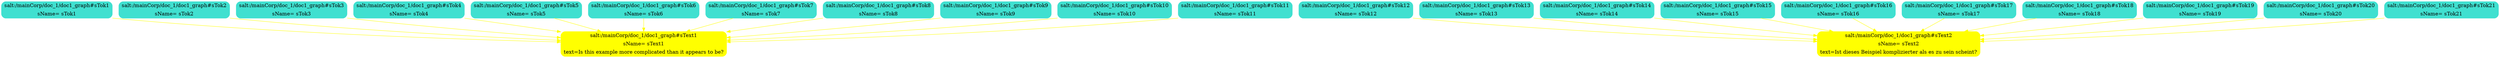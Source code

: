 digraph G {
ordering=out;
<salt:/mainCorp/doc_1/doc1_graph#sTok1> -> <salt:/mainCorp/doc_1/doc1_graph#sText1>[color=yellow,style=filled];
<salt:/mainCorp/doc_1/doc1_graph#sTok2> -> <salt:/mainCorp/doc_1/doc1_graph#sText1>[color=yellow,style=filled];
<salt:/mainCorp/doc_1/doc1_graph#sTok3> -> <salt:/mainCorp/doc_1/doc1_graph#sText1>[color=yellow,style=filled];
<salt:/mainCorp/doc_1/doc1_graph#sTok4> -> <salt:/mainCorp/doc_1/doc1_graph#sText1>[color=yellow,style=filled];
<salt:/mainCorp/doc_1/doc1_graph#sTok5> -> <salt:/mainCorp/doc_1/doc1_graph#sText1>[color=yellow,style=filled];
<salt:/mainCorp/doc_1/doc1_graph#sTok6> -> <salt:/mainCorp/doc_1/doc1_graph#sText1>[color=yellow,style=filled];
<salt:/mainCorp/doc_1/doc1_graph#sTok7> -> <salt:/mainCorp/doc_1/doc1_graph#sText1>[color=yellow,style=filled];
<salt:/mainCorp/doc_1/doc1_graph#sTok8> -> <salt:/mainCorp/doc_1/doc1_graph#sText1>[color=yellow,style=filled];
<salt:/mainCorp/doc_1/doc1_graph#sTok9> -> <salt:/mainCorp/doc_1/doc1_graph#sText1>[color=yellow,style=filled];
<salt:/mainCorp/doc_1/doc1_graph#sTok10> -> <salt:/mainCorp/doc_1/doc1_graph#sText1>[color=yellow,style=filled];
<salt:/mainCorp/doc_1/doc1_graph#sTok11> -> <salt:/mainCorp/doc_1/doc1_graph#sText1>[color=yellow,style=filled];
<salt:/mainCorp/doc_1/doc1_graph#sTok12> -> <salt:/mainCorp/doc_1/doc1_graph#sText2>[color=yellow,style=filled];
<salt:/mainCorp/doc_1/doc1_graph#sTok13> -> <salt:/mainCorp/doc_1/doc1_graph#sText2>[color=yellow,style=filled];
<salt:/mainCorp/doc_1/doc1_graph#sTok14> -> <salt:/mainCorp/doc_1/doc1_graph#sText2>[color=yellow,style=filled];
<salt:/mainCorp/doc_1/doc1_graph#sTok15> -> <salt:/mainCorp/doc_1/doc1_graph#sText2>[color=yellow,style=filled];
<salt:/mainCorp/doc_1/doc1_graph#sTok16> -> <salt:/mainCorp/doc_1/doc1_graph#sText2>[color=yellow,style=filled];
<salt:/mainCorp/doc_1/doc1_graph#sTok17> -> <salt:/mainCorp/doc_1/doc1_graph#sText2>[color=yellow,style=filled];
<salt:/mainCorp/doc_1/doc1_graph#sTok18> -> <salt:/mainCorp/doc_1/doc1_graph#sText2>[color=yellow,style=filled];
<salt:/mainCorp/doc_1/doc1_graph#sTok19> -> <salt:/mainCorp/doc_1/doc1_graph#sText2>[color=yellow,style=filled];
<salt:/mainCorp/doc_1/doc1_graph#sTok20> -> <salt:/mainCorp/doc_1/doc1_graph#sText2>[color=yellow,style=filled];
<salt:/mainCorp/doc_1/doc1_graph#sTok21> -> <salt:/mainCorp/doc_1/doc1_graph#sText2>[color=yellow,style=filled];
{
rank=max;
<salt:/mainCorp/doc_1/doc1_graph#sText1>[shape=Mrecord,color=yellow,style=filled,label="{{salt:/mainCorp/doc_1/doc1_graph#sText1}|{sName= sText1}|{text=Is this example more complicated than it appears to be?}}"];
<salt:/mainCorp/doc_1/doc1_graph#sText2>[shape=Mrecord,color=yellow,style=filled,label="{{salt:/mainCorp/doc_1/doc1_graph#sText2}|{sName= sText2}|{text=Ist dieses Beispiel komplizierter als es zu sein scheint?}}"];
}
{
rank=same;
<salt:/mainCorp/doc_1/doc1_graph#sTok1>[shape=Mrecord,color=turquoise,style=filled,label="{{salt:/mainCorp/doc_1/doc1_graph#sTok1}|{sName= sTok1}}"];
<salt:/mainCorp/doc_1/doc1_graph#sTok2>[shape=Mrecord,color=turquoise,style=filled,label="{{salt:/mainCorp/doc_1/doc1_graph#sTok2}|{sName= sTok2}}"];
<salt:/mainCorp/doc_1/doc1_graph#sTok3>[shape=Mrecord,color=turquoise,style=filled,label="{{salt:/mainCorp/doc_1/doc1_graph#sTok3}|{sName= sTok3}}"];
<salt:/mainCorp/doc_1/doc1_graph#sTok4>[shape=Mrecord,color=turquoise,style=filled,label="{{salt:/mainCorp/doc_1/doc1_graph#sTok4}|{sName= sTok4}}"];
<salt:/mainCorp/doc_1/doc1_graph#sTok5>[shape=Mrecord,color=turquoise,style=filled,label="{{salt:/mainCorp/doc_1/doc1_graph#sTok5}|{sName= sTok5}}"];
<salt:/mainCorp/doc_1/doc1_graph#sTok6>[shape=Mrecord,color=turquoise,style=filled,label="{{salt:/mainCorp/doc_1/doc1_graph#sTok6}|{sName= sTok6}}"];
<salt:/mainCorp/doc_1/doc1_graph#sTok7>[shape=Mrecord,color=turquoise,style=filled,label="{{salt:/mainCorp/doc_1/doc1_graph#sTok7}|{sName= sTok7}}"];
<salt:/mainCorp/doc_1/doc1_graph#sTok8>[shape=Mrecord,color=turquoise,style=filled,label="{{salt:/mainCorp/doc_1/doc1_graph#sTok8}|{sName= sTok8}}"];
<salt:/mainCorp/doc_1/doc1_graph#sTok9>[shape=Mrecord,color=turquoise,style=filled,label="{{salt:/mainCorp/doc_1/doc1_graph#sTok9}|{sName= sTok9}}"];
<salt:/mainCorp/doc_1/doc1_graph#sTok10>[shape=Mrecord,color=turquoise,style=filled,label="{{salt:/mainCorp/doc_1/doc1_graph#sTok10}|{sName= sTok10}}"];
<salt:/mainCorp/doc_1/doc1_graph#sTok11>[shape=Mrecord,color=turquoise,style=filled,label="{{salt:/mainCorp/doc_1/doc1_graph#sTok11}|{sName= sTok11}}"];
<salt:/mainCorp/doc_1/doc1_graph#sTok12>[shape=Mrecord,color=turquoise,style=filled,label="{{salt:/mainCorp/doc_1/doc1_graph#sTok12}|{sName= sTok12}}"];
<salt:/mainCorp/doc_1/doc1_graph#sTok13>[shape=Mrecord,color=turquoise,style=filled,label="{{salt:/mainCorp/doc_1/doc1_graph#sTok13}|{sName= sTok13}}"];
<salt:/mainCorp/doc_1/doc1_graph#sTok14>[shape=Mrecord,color=turquoise,style=filled,label="{{salt:/mainCorp/doc_1/doc1_graph#sTok14}|{sName= sTok14}}"];
<salt:/mainCorp/doc_1/doc1_graph#sTok15>[shape=Mrecord,color=turquoise,style=filled,label="{{salt:/mainCorp/doc_1/doc1_graph#sTok15}|{sName= sTok15}}"];
<salt:/mainCorp/doc_1/doc1_graph#sTok16>[shape=Mrecord,color=turquoise,style=filled,label="{{salt:/mainCorp/doc_1/doc1_graph#sTok16}|{sName= sTok16}}"];
<salt:/mainCorp/doc_1/doc1_graph#sTok17>[shape=Mrecord,color=turquoise,style=filled,label="{{salt:/mainCorp/doc_1/doc1_graph#sTok17}|{sName= sTok17}}"];
<salt:/mainCorp/doc_1/doc1_graph#sTok18>[shape=Mrecord,color=turquoise,style=filled,label="{{salt:/mainCorp/doc_1/doc1_graph#sTok18}|{sName= sTok18}}"];
<salt:/mainCorp/doc_1/doc1_graph#sTok19>[shape=Mrecord,color=turquoise,style=filled,label="{{salt:/mainCorp/doc_1/doc1_graph#sTok19}|{sName= sTok19}}"];
<salt:/mainCorp/doc_1/doc1_graph#sTok20>[shape=Mrecord,color=turquoise,style=filled,label="{{salt:/mainCorp/doc_1/doc1_graph#sTok20}|{sName= sTok20}}"];
<salt:/mainCorp/doc_1/doc1_graph#sTok21>[shape=Mrecord,color=turquoise,style=filled,label="{{salt:/mainCorp/doc_1/doc1_graph#sTok21}|{sName= sTok21}}"];
}
}
